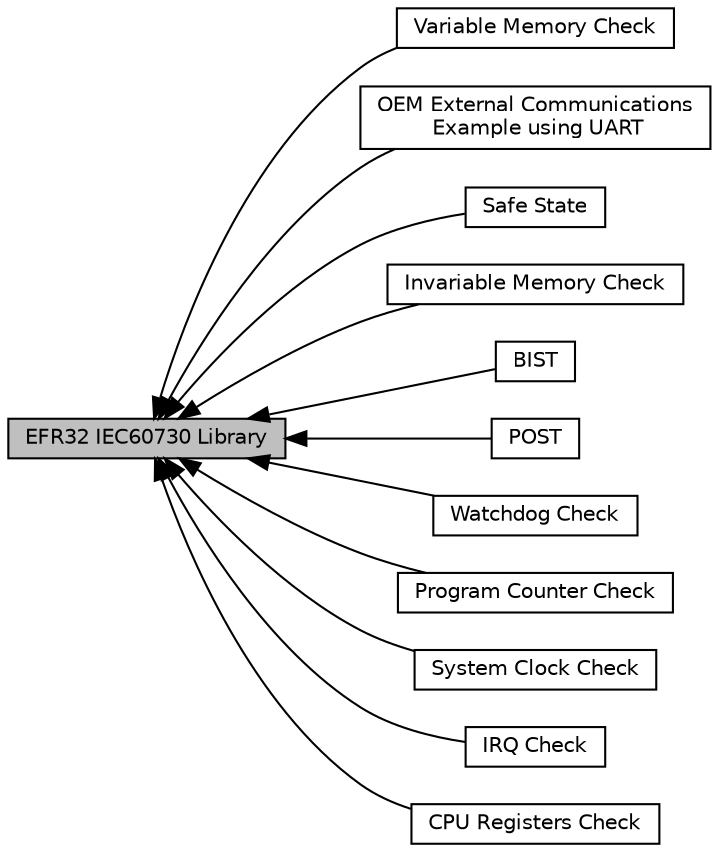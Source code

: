 digraph "EFR32 IEC60730 Library"
{
  edge [fontname="Helvetica",fontsize="10",labelfontname="Helvetica",labelfontsize="10"];
  node [fontname="Helvetica",fontsize="10",shape=box];
  rankdir=LR;
  Node8 [label="Variable Memory Check",height=0.2,width=0.4,color="black", fillcolor="white", style="filled",URL="$group__IEC60730__VARIABLE__MEMORY__TEST.html",tooltip="Verifies RAM is working correctly."];
  Node12 [label="OEM External Communications\l Example using UART",height=0.2,width=0.4,color="black", fillcolor="white", style="filled",URL="$group__IEC60730__OEM__COMM__TEST.html",tooltip="Verifies communication channel is operating as expected."];
  Node11 [label="Safe State",height=0.2,width=0.4,color="black", fillcolor="white", style="filled",URL="$group__IEC60730__SAFE__STATE.html",tooltip="When incorrect behavior is detected, this state prevents further execution."];
  Node7 [label="Invariable Memory Check",height=0.2,width=0.4,color="black", fillcolor="white", style="filled",URL="$group__IEC60730__INVARIABLE__MEMORY__TEST.html",tooltip="Verifies contents of flash memory."];
  Node3 [label="BIST",height=0.2,width=0.4,color="black", fillcolor="white", style="filled",URL="$group__sl__iec60730__bist.html",tooltip="Built In Self Test - Executed periodically."];
  Node1 [label="EFR32 IEC60730 Library",height=0.2,width=0.4,color="black", fillcolor="grey75", style="filled", fontcolor="black",tooltip="Overview and documentation of IEC60730 library APIs."];
  Node2 [label="POST",height=0.2,width=0.4,color="black", fillcolor="white", style="filled",URL="$group__sl__iec60730__post.html",tooltip="Power On Self Test - Executed once during power up."];
  Node5 [label="Watchdog Check",height=0.2,width=0.4,color="black", fillcolor="white", style="filled",URL="$group__IEC60730__WDOG__TEST.html",tooltip="Monitors CPU execution."];
  Node4 [label="Program Counter Check",height=0.2,width=0.4,color="black", fillcolor="white", style="filled",URL="$group__IEC60730__PROGRAM__COUNTER.html",tooltip="Verifies all tests have completed on time."];
  Node10 [label="System Clock Check",height=0.2,width=0.4,color="black", fillcolor="white", style="filled",URL="$group__IEC60730__SYSTEM__CLOCK__TEST.html",tooltip="Verifies that system clocks are within expected frequencies."];
  Node6 [label="IRQ Check",height=0.2,width=0.4,color="black", fillcolor="white", style="filled",URL="$group__IEC60730__IRQ__TEST.html",tooltip="Verifies interrupt frequency is within bounds."];
  Node9 [label="CPU Registers Check",height=0.2,width=0.4,color="black", fillcolor="white", style="filled",URL="$group__IEC60730__CPU__REG__TEST.html",tooltip="Verifies CPU registers are working correctly."];
  Node1->Node2 [shape=plaintext, dir="back", style="solid"];
  Node1->Node3 [shape=plaintext, dir="back", style="solid"];
  Node1->Node4 [shape=plaintext, dir="back", style="solid"];
  Node1->Node5 [shape=plaintext, dir="back", style="solid"];
  Node1->Node6 [shape=plaintext, dir="back", style="solid"];
  Node1->Node7 [shape=plaintext, dir="back", style="solid"];
  Node1->Node8 [shape=plaintext, dir="back", style="solid"];
  Node1->Node9 [shape=plaintext, dir="back", style="solid"];
  Node1->Node10 [shape=plaintext, dir="back", style="solid"];
  Node1->Node11 [shape=plaintext, dir="back", style="solid"];
  Node1->Node12 [shape=plaintext, dir="back", style="solid"];
}
